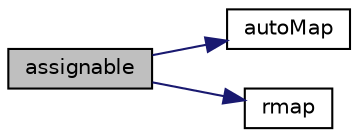 digraph "assignable"
{
  bgcolor="transparent";
  edge [fontname="Helvetica",fontsize="10",labelfontname="Helvetica",labelfontsize="10"];
  node [fontname="Helvetica",fontsize="10",shape=record];
  rankdir="LR";
  Node18 [label="assignable",height=0.2,width=0.4,color="black", fillcolor="grey75", style="filled", fontcolor="black"];
  Node18 -> Node19 [color="midnightblue",fontsize="10",style="solid",fontname="Helvetica"];
  Node19 [label="autoMap",height=0.2,width=0.4,color="black",URL="$a32969.html#a14e8e75907d10256d8a4ab61520e7e08",tooltip="Map (and resize as needed) from self given a mapping object. "];
  Node18 -> Node20 [color="midnightblue",fontsize="10",style="solid",fontname="Helvetica"];
  Node20 [label="rmap",height=0.2,width=0.4,color="black",URL="$a32969.html#ab506535cf09d78dfbd0b0c7c9a76826d",tooltip="Reverse map the given fvPatchField onto this fvPatchField. "];
}

